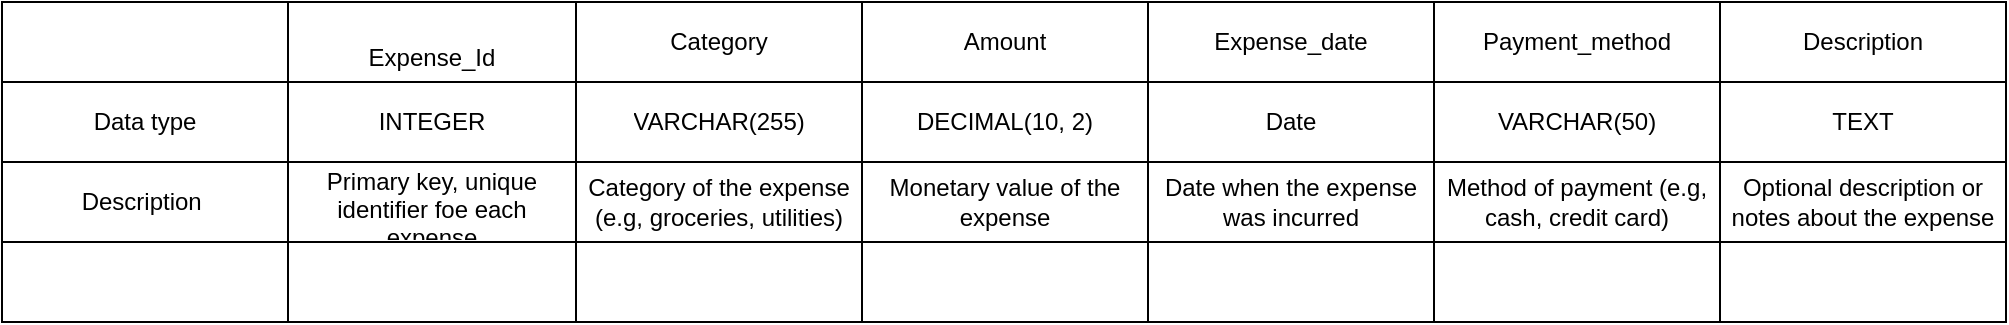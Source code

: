 <mxfile version="24.6.4" type="device">
  <diagram name="Page-1" id="h0jMHJhS8G2Bvt6ma61X">
    <mxGraphModel dx="880" dy="426" grid="0" gridSize="10" guides="1" tooltips="1" connect="1" arrows="1" fold="1" page="0" pageScale="1" pageWidth="827" pageHeight="1169" math="0" shadow="0">
      <root>
        <mxCell id="0" />
        <mxCell id="1" parent="0" />
        <mxCell id="fLfq-wqySf7awxjS1HG6-1" value="" style="shape=table;startSize=0;container=1;collapsible=0;childLayout=tableLayout;" parent="1" vertex="1">
          <mxGeometry x="5" width="1002" height="160" as="geometry" />
        </mxCell>
        <mxCell id="fLfq-wqySf7awxjS1HG6-2" value="" style="shape=tableRow;horizontal=0;startSize=0;swimlaneHead=0;swimlaneBody=0;strokeColor=inherit;top=0;left=0;bottom=0;right=0;collapsible=0;dropTarget=0;fillColor=none;points=[[0,0.5],[1,0.5]];portConstraint=eastwest;" parent="fLfq-wqySf7awxjS1HG6-1" vertex="1">
          <mxGeometry width="1002" height="40" as="geometry" />
        </mxCell>
        <mxCell id="fLfq-wqySf7awxjS1HG6-3" value="" style="shape=partialRectangle;html=1;whiteSpace=wrap;connectable=0;strokeColor=inherit;overflow=hidden;fillColor=none;top=0;left=0;bottom=0;right=0;pointerEvents=1;" parent="fLfq-wqySf7awxjS1HG6-2" vertex="1">
          <mxGeometry width="143" height="40" as="geometry">
            <mxRectangle width="143" height="40" as="alternateBounds" />
          </mxGeometry>
        </mxCell>
        <mxCell id="fLfq-wqySf7awxjS1HG6-4" value="&lt;br&gt;Expense_Id" style="shape=partialRectangle;html=1;whiteSpace=wrap;connectable=0;strokeColor=inherit;overflow=hidden;fillColor=none;top=0;left=0;bottom=0;right=0;pointerEvents=1;" parent="fLfq-wqySf7awxjS1HG6-2" vertex="1">
          <mxGeometry x="143" width="144" height="40" as="geometry">
            <mxRectangle width="144" height="40" as="alternateBounds" />
          </mxGeometry>
        </mxCell>
        <mxCell id="fLfq-wqySf7awxjS1HG6-5" value="Category" style="shape=partialRectangle;html=1;whiteSpace=wrap;connectable=0;strokeColor=inherit;overflow=hidden;fillColor=none;top=0;left=0;bottom=0;right=0;pointerEvents=1;" parent="fLfq-wqySf7awxjS1HG6-2" vertex="1">
          <mxGeometry x="287" width="143" height="40" as="geometry">
            <mxRectangle width="143" height="40" as="alternateBounds" />
          </mxGeometry>
        </mxCell>
        <mxCell id="lQOgSRvB1gHtNBfKfyv1-5" value="Amount" style="shape=partialRectangle;html=1;whiteSpace=wrap;connectable=0;strokeColor=inherit;overflow=hidden;fillColor=none;top=0;left=0;bottom=0;right=0;pointerEvents=1;" vertex="1" parent="fLfq-wqySf7awxjS1HG6-2">
          <mxGeometry x="430" width="143" height="40" as="geometry">
            <mxRectangle width="143" height="40" as="alternateBounds" />
          </mxGeometry>
        </mxCell>
        <mxCell id="lQOgSRvB1gHtNBfKfyv1-23" value="Expense_date" style="shape=partialRectangle;html=1;whiteSpace=wrap;connectable=0;strokeColor=inherit;overflow=hidden;fillColor=none;top=0;left=0;bottom=0;right=0;pointerEvents=1;" vertex="1" parent="fLfq-wqySf7awxjS1HG6-2">
          <mxGeometry x="573" width="143" height="40" as="geometry">
            <mxRectangle width="143" height="40" as="alternateBounds" />
          </mxGeometry>
        </mxCell>
        <mxCell id="lQOgSRvB1gHtNBfKfyv1-17" value="Payment_method" style="shape=partialRectangle;html=1;whiteSpace=wrap;connectable=0;strokeColor=inherit;overflow=hidden;fillColor=none;top=0;left=0;bottom=0;right=0;pointerEvents=1;" vertex="1" parent="fLfq-wqySf7awxjS1HG6-2">
          <mxGeometry x="716" width="143" height="40" as="geometry">
            <mxRectangle width="143" height="40" as="alternateBounds" />
          </mxGeometry>
        </mxCell>
        <mxCell id="lQOgSRvB1gHtNBfKfyv1-11" value="Description" style="shape=partialRectangle;html=1;whiteSpace=wrap;connectable=0;strokeColor=inherit;overflow=hidden;fillColor=none;top=0;left=0;bottom=0;right=0;pointerEvents=1;" vertex="1" parent="fLfq-wqySf7awxjS1HG6-2">
          <mxGeometry x="859" width="143" height="40" as="geometry">
            <mxRectangle width="143" height="40" as="alternateBounds" />
          </mxGeometry>
        </mxCell>
        <mxCell id="fLfq-wqySf7awxjS1HG6-6" value="" style="shape=tableRow;horizontal=0;startSize=0;swimlaneHead=0;swimlaneBody=0;strokeColor=inherit;top=0;left=0;bottom=0;right=0;collapsible=0;dropTarget=0;fillColor=none;points=[[0,0.5],[1,0.5]];portConstraint=eastwest;" parent="fLfq-wqySf7awxjS1HG6-1" vertex="1">
          <mxGeometry y="40" width="1002" height="40" as="geometry" />
        </mxCell>
        <mxCell id="fLfq-wqySf7awxjS1HG6-7" value="Data type" style="shape=partialRectangle;html=1;whiteSpace=wrap;connectable=0;strokeColor=inherit;overflow=hidden;fillColor=none;top=0;left=0;bottom=0;right=0;pointerEvents=1;" parent="fLfq-wqySf7awxjS1HG6-6" vertex="1">
          <mxGeometry width="143" height="40" as="geometry">
            <mxRectangle width="143" height="40" as="alternateBounds" />
          </mxGeometry>
        </mxCell>
        <mxCell id="fLfq-wqySf7awxjS1HG6-8" value="INTEGER" style="shape=partialRectangle;html=1;whiteSpace=wrap;connectable=0;strokeColor=inherit;overflow=hidden;fillColor=none;top=0;left=0;bottom=0;right=0;pointerEvents=1;" parent="fLfq-wqySf7awxjS1HG6-6" vertex="1">
          <mxGeometry x="143" width="144" height="40" as="geometry">
            <mxRectangle width="144" height="40" as="alternateBounds" />
          </mxGeometry>
        </mxCell>
        <mxCell id="fLfq-wqySf7awxjS1HG6-9" value="VARCHAR(255)" style="shape=partialRectangle;html=1;whiteSpace=wrap;connectable=0;strokeColor=inherit;overflow=hidden;fillColor=none;top=0;left=0;bottom=0;right=0;pointerEvents=1;" parent="fLfq-wqySf7awxjS1HG6-6" vertex="1">
          <mxGeometry x="287" width="143" height="40" as="geometry">
            <mxRectangle width="143" height="40" as="alternateBounds" />
          </mxGeometry>
        </mxCell>
        <mxCell id="lQOgSRvB1gHtNBfKfyv1-6" value="DECIMAL(10, 2)" style="shape=partialRectangle;html=1;whiteSpace=wrap;connectable=0;strokeColor=inherit;overflow=hidden;fillColor=none;top=0;left=0;bottom=0;right=0;pointerEvents=1;" vertex="1" parent="fLfq-wqySf7awxjS1HG6-6">
          <mxGeometry x="430" width="143" height="40" as="geometry">
            <mxRectangle width="143" height="40" as="alternateBounds" />
          </mxGeometry>
        </mxCell>
        <mxCell id="lQOgSRvB1gHtNBfKfyv1-24" value="Date" style="shape=partialRectangle;html=1;whiteSpace=wrap;connectable=0;strokeColor=inherit;overflow=hidden;fillColor=none;top=0;left=0;bottom=0;right=0;pointerEvents=1;" vertex="1" parent="fLfq-wqySf7awxjS1HG6-6">
          <mxGeometry x="573" width="143" height="40" as="geometry">
            <mxRectangle width="143" height="40" as="alternateBounds" />
          </mxGeometry>
        </mxCell>
        <mxCell id="lQOgSRvB1gHtNBfKfyv1-18" value="VARCHAR(50)" style="shape=partialRectangle;html=1;whiteSpace=wrap;connectable=0;strokeColor=inherit;overflow=hidden;fillColor=none;top=0;left=0;bottom=0;right=0;pointerEvents=1;" vertex="1" parent="fLfq-wqySf7awxjS1HG6-6">
          <mxGeometry x="716" width="143" height="40" as="geometry">
            <mxRectangle width="143" height="40" as="alternateBounds" />
          </mxGeometry>
        </mxCell>
        <mxCell id="lQOgSRvB1gHtNBfKfyv1-12" value="TEXT" style="shape=partialRectangle;html=1;whiteSpace=wrap;connectable=0;strokeColor=inherit;overflow=hidden;fillColor=none;top=0;left=0;bottom=0;right=0;pointerEvents=1;" vertex="1" parent="fLfq-wqySf7awxjS1HG6-6">
          <mxGeometry x="859" width="143" height="40" as="geometry">
            <mxRectangle width="143" height="40" as="alternateBounds" />
          </mxGeometry>
        </mxCell>
        <mxCell id="fLfq-wqySf7awxjS1HG6-10" value="" style="shape=tableRow;horizontal=0;startSize=0;swimlaneHead=0;swimlaneBody=0;strokeColor=inherit;top=0;left=0;bottom=0;right=0;collapsible=0;dropTarget=0;fillColor=none;points=[[0,0.5],[1,0.5]];portConstraint=eastwest;" parent="fLfq-wqySf7awxjS1HG6-1" vertex="1">
          <mxGeometry y="80" width="1002" height="40" as="geometry" />
        </mxCell>
        <mxCell id="fLfq-wqySf7awxjS1HG6-11" value="Description&amp;nbsp;" style="shape=partialRectangle;html=1;whiteSpace=wrap;connectable=0;strokeColor=inherit;overflow=hidden;fillColor=none;top=0;left=0;bottom=0;right=0;pointerEvents=1;" parent="fLfq-wqySf7awxjS1HG6-10" vertex="1">
          <mxGeometry width="143" height="40" as="geometry">
            <mxRectangle width="143" height="40" as="alternateBounds" />
          </mxGeometry>
        </mxCell>
        <mxCell id="fLfq-wqySf7awxjS1HG6-12" value="Primary key, unique identifier foe each expense" style="shape=partialRectangle;html=1;whiteSpace=wrap;connectable=0;strokeColor=inherit;overflow=hidden;fillColor=none;top=0;left=0;bottom=0;right=0;pointerEvents=1;" parent="fLfq-wqySf7awxjS1HG6-10" vertex="1">
          <mxGeometry x="143" width="144" height="40" as="geometry">
            <mxRectangle width="144" height="40" as="alternateBounds" />
          </mxGeometry>
        </mxCell>
        <mxCell id="fLfq-wqySf7awxjS1HG6-13" value="Category of the expense (e.g, groceries, utilities)" style="shape=partialRectangle;html=1;whiteSpace=wrap;connectable=0;strokeColor=inherit;overflow=hidden;fillColor=none;top=0;left=0;bottom=0;right=0;pointerEvents=1;" parent="fLfq-wqySf7awxjS1HG6-10" vertex="1">
          <mxGeometry x="287" width="143" height="40" as="geometry">
            <mxRectangle width="143" height="40" as="alternateBounds" />
          </mxGeometry>
        </mxCell>
        <mxCell id="lQOgSRvB1gHtNBfKfyv1-7" value="Monetary value of the expense" style="shape=partialRectangle;html=1;whiteSpace=wrap;connectable=0;strokeColor=inherit;overflow=hidden;fillColor=none;top=0;left=0;bottom=0;right=0;pointerEvents=1;" vertex="1" parent="fLfq-wqySf7awxjS1HG6-10">
          <mxGeometry x="430" width="143" height="40" as="geometry">
            <mxRectangle width="143" height="40" as="alternateBounds" />
          </mxGeometry>
        </mxCell>
        <mxCell id="lQOgSRvB1gHtNBfKfyv1-25" value="Date when the expense was incurred" style="shape=partialRectangle;html=1;whiteSpace=wrap;connectable=0;strokeColor=inherit;overflow=hidden;fillColor=none;top=0;left=0;bottom=0;right=0;pointerEvents=1;" vertex="1" parent="fLfq-wqySf7awxjS1HG6-10">
          <mxGeometry x="573" width="143" height="40" as="geometry">
            <mxRectangle width="143" height="40" as="alternateBounds" />
          </mxGeometry>
        </mxCell>
        <mxCell id="lQOgSRvB1gHtNBfKfyv1-19" value="Method of payment (e.g, cash, credit card)" style="shape=partialRectangle;html=1;whiteSpace=wrap;connectable=0;strokeColor=inherit;overflow=hidden;fillColor=none;top=0;left=0;bottom=0;right=0;pointerEvents=1;" vertex="1" parent="fLfq-wqySf7awxjS1HG6-10">
          <mxGeometry x="716" width="143" height="40" as="geometry">
            <mxRectangle width="143" height="40" as="alternateBounds" />
          </mxGeometry>
        </mxCell>
        <mxCell id="lQOgSRvB1gHtNBfKfyv1-13" value="Optional description or notes about the expense" style="shape=partialRectangle;html=1;whiteSpace=wrap;connectable=0;strokeColor=inherit;overflow=hidden;fillColor=none;top=0;left=0;bottom=0;right=0;pointerEvents=1;" vertex="1" parent="fLfq-wqySf7awxjS1HG6-10">
          <mxGeometry x="859" width="143" height="40" as="geometry">
            <mxRectangle width="143" height="40" as="alternateBounds" />
          </mxGeometry>
        </mxCell>
        <mxCell id="fLfq-wqySf7awxjS1HG6-14" value="" style="shape=tableRow;horizontal=0;startSize=0;swimlaneHead=0;swimlaneBody=0;strokeColor=inherit;top=0;left=0;bottom=0;right=0;collapsible=0;dropTarget=0;fillColor=none;points=[[0,0.5],[1,0.5]];portConstraint=eastwest;" parent="fLfq-wqySf7awxjS1HG6-1" vertex="1">
          <mxGeometry y="120" width="1002" height="40" as="geometry" />
        </mxCell>
        <mxCell id="fLfq-wqySf7awxjS1HG6-15" value="" style="shape=partialRectangle;html=1;whiteSpace=wrap;connectable=0;strokeColor=inherit;overflow=hidden;fillColor=none;top=0;left=0;bottom=0;right=0;pointerEvents=1;" parent="fLfq-wqySf7awxjS1HG6-14" vertex="1">
          <mxGeometry width="143" height="40" as="geometry">
            <mxRectangle width="143" height="40" as="alternateBounds" />
          </mxGeometry>
        </mxCell>
        <mxCell id="fLfq-wqySf7awxjS1HG6-16" value="" style="shape=partialRectangle;html=1;whiteSpace=wrap;connectable=0;strokeColor=inherit;overflow=hidden;fillColor=none;top=0;left=0;bottom=0;right=0;pointerEvents=1;" parent="fLfq-wqySf7awxjS1HG6-14" vertex="1">
          <mxGeometry x="143" width="144" height="40" as="geometry">
            <mxRectangle width="144" height="40" as="alternateBounds" />
          </mxGeometry>
        </mxCell>
        <mxCell id="fLfq-wqySf7awxjS1HG6-17" value="" style="shape=partialRectangle;html=1;whiteSpace=wrap;connectable=0;strokeColor=inherit;overflow=hidden;fillColor=none;top=0;left=0;bottom=0;right=0;pointerEvents=1;" parent="fLfq-wqySf7awxjS1HG6-14" vertex="1">
          <mxGeometry x="287" width="143" height="40" as="geometry">
            <mxRectangle width="143" height="40" as="alternateBounds" />
          </mxGeometry>
        </mxCell>
        <mxCell id="lQOgSRvB1gHtNBfKfyv1-8" style="shape=partialRectangle;html=1;whiteSpace=wrap;connectable=0;strokeColor=inherit;overflow=hidden;fillColor=none;top=0;left=0;bottom=0;right=0;pointerEvents=1;" vertex="1" parent="fLfq-wqySf7awxjS1HG6-14">
          <mxGeometry x="430" width="143" height="40" as="geometry">
            <mxRectangle width="143" height="40" as="alternateBounds" />
          </mxGeometry>
        </mxCell>
        <mxCell id="lQOgSRvB1gHtNBfKfyv1-26" style="shape=partialRectangle;html=1;whiteSpace=wrap;connectable=0;strokeColor=inherit;overflow=hidden;fillColor=none;top=0;left=0;bottom=0;right=0;pointerEvents=1;" vertex="1" parent="fLfq-wqySf7awxjS1HG6-14">
          <mxGeometry x="573" width="143" height="40" as="geometry">
            <mxRectangle width="143" height="40" as="alternateBounds" />
          </mxGeometry>
        </mxCell>
        <mxCell id="lQOgSRvB1gHtNBfKfyv1-20" style="shape=partialRectangle;html=1;whiteSpace=wrap;connectable=0;strokeColor=inherit;overflow=hidden;fillColor=none;top=0;left=0;bottom=0;right=0;pointerEvents=1;" vertex="1" parent="fLfq-wqySf7awxjS1HG6-14">
          <mxGeometry x="716" width="143" height="40" as="geometry">
            <mxRectangle width="143" height="40" as="alternateBounds" />
          </mxGeometry>
        </mxCell>
        <mxCell id="lQOgSRvB1gHtNBfKfyv1-14" style="shape=partialRectangle;html=1;whiteSpace=wrap;connectable=0;strokeColor=inherit;overflow=hidden;fillColor=none;top=0;left=0;bottom=0;right=0;pointerEvents=1;" vertex="1" parent="fLfq-wqySf7awxjS1HG6-14">
          <mxGeometry x="859" width="143" height="40" as="geometry">
            <mxRectangle width="143" height="40" as="alternateBounds" />
          </mxGeometry>
        </mxCell>
      </root>
    </mxGraphModel>
  </diagram>
</mxfile>
